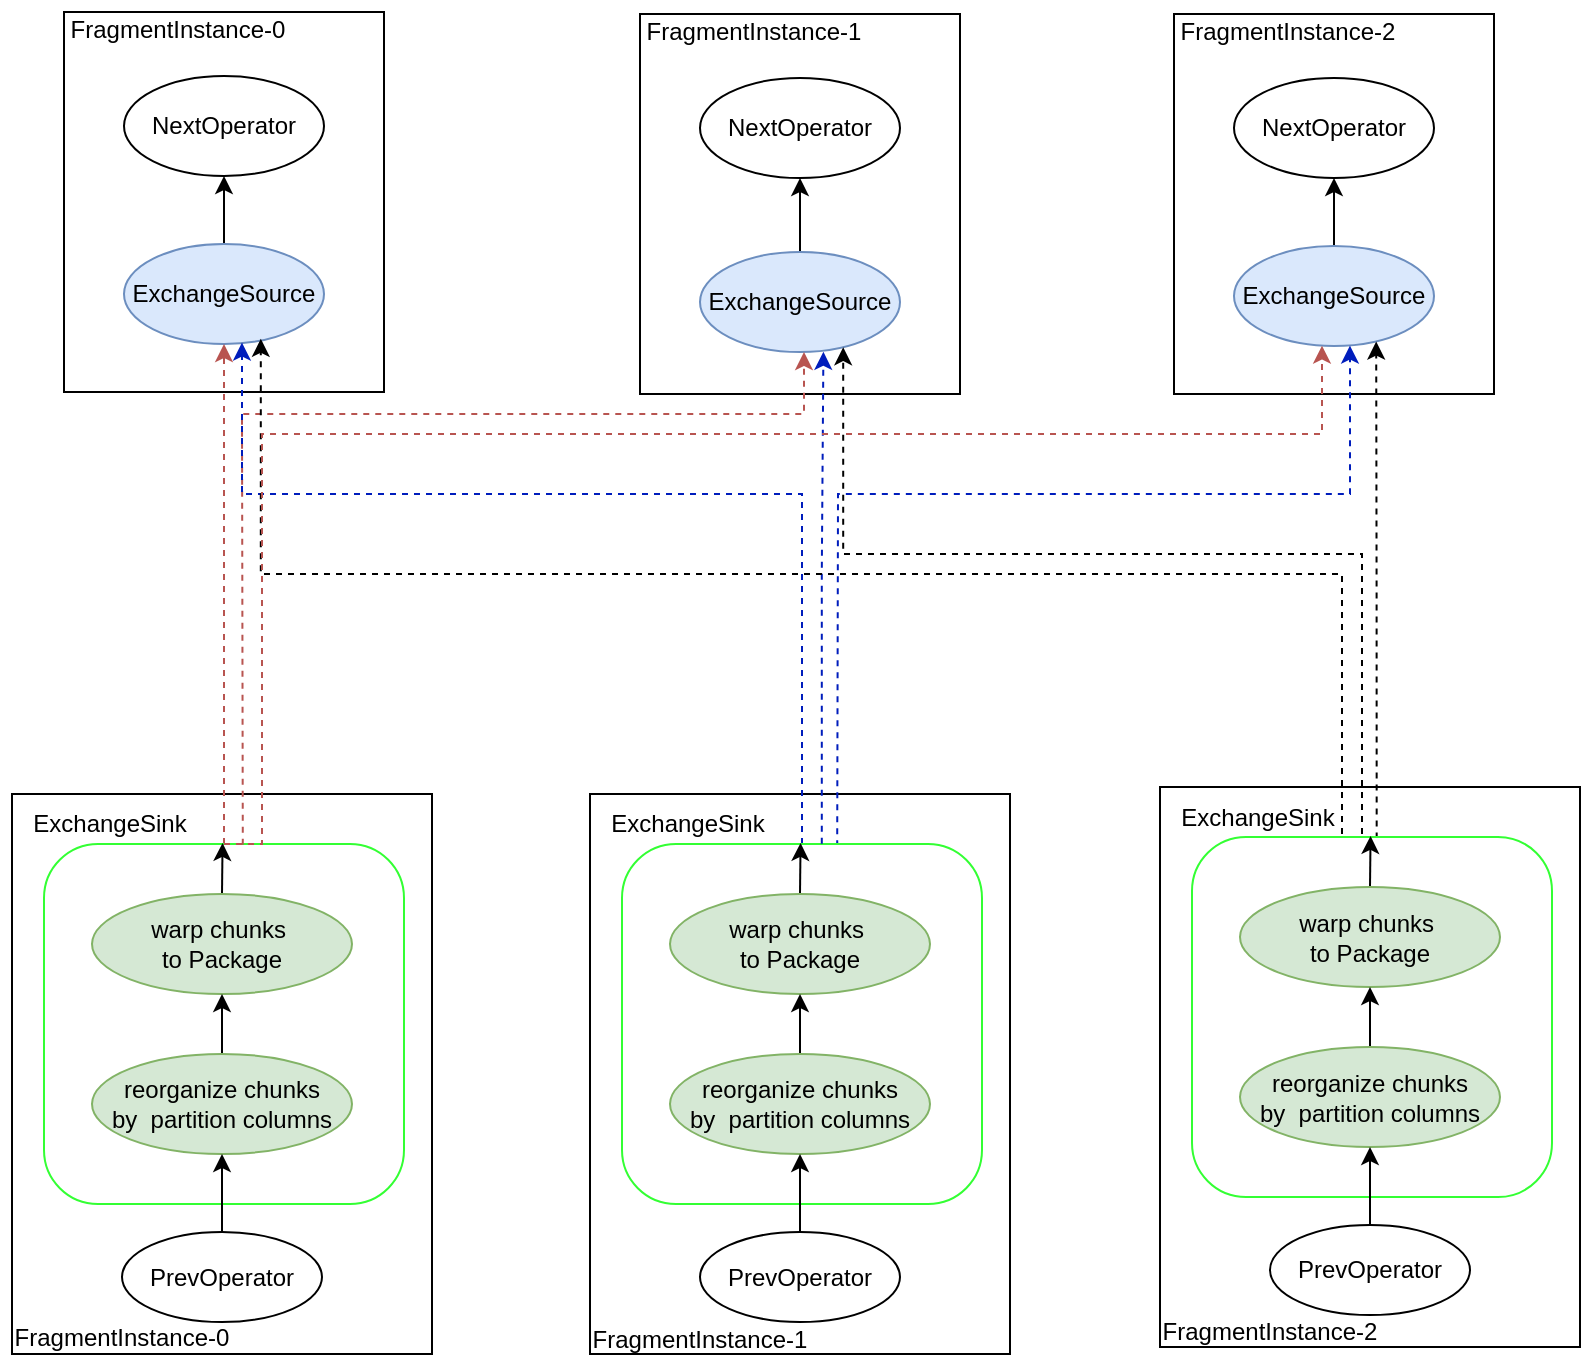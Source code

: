 <mxfile version="21.6.9" type="device">
  <diagram name="第 1 页" id="oALBMESEw7JyMi4aggSn">
    <mxGraphModel dx="2074" dy="1188" grid="1" gridSize="10" guides="1" tooltips="1" connect="1" arrows="1" fold="1" page="1" pageScale="1" pageWidth="827" pageHeight="1169" math="0" shadow="0">
      <root>
        <mxCell id="0" />
        <mxCell id="1" parent="0" />
        <mxCell id="Z49FHR9zqCtcoF9iOMIW-1" value="" style="rounded=0;whiteSpace=wrap;html=1;" parent="1" vertex="1">
          <mxGeometry x="51" y="289" width="160" height="190" as="geometry" />
        </mxCell>
        <mxCell id="Z49FHR9zqCtcoF9iOMIW-2" value="NextOperator" style="ellipse;whiteSpace=wrap;html=1;" parent="1" vertex="1">
          <mxGeometry x="81" y="321" width="100" height="50" as="geometry" />
        </mxCell>
        <mxCell id="Z49FHR9zqCtcoF9iOMIW-3" style="edgeStyle=orthogonalEdgeStyle;rounded=0;orthogonalLoop=1;jettySize=auto;html=1;exitX=0.5;exitY=0;exitDx=0;exitDy=0;entryX=0.5;entryY=1;entryDx=0;entryDy=0;" parent="1" source="Z49FHR9zqCtcoF9iOMIW-4" target="Z49FHR9zqCtcoF9iOMIW-2" edge="1">
          <mxGeometry relative="1" as="geometry" />
        </mxCell>
        <mxCell id="Z49FHR9zqCtcoF9iOMIW-4" value="ExchangeSource" style="ellipse;whiteSpace=wrap;html=1;fillColor=#dae8fc;strokeColor=#6c8ebf;" parent="1" vertex="1">
          <mxGeometry x="81" y="405" width="100" height="50" as="geometry" />
        </mxCell>
        <mxCell id="Z49FHR9zqCtcoF9iOMIW-5" value="FragmentInstance-0" style="text;html=1;strokeColor=none;fillColor=none;align=center;verticalAlign=middle;whiteSpace=wrap;rounded=0;" parent="1" vertex="1">
          <mxGeometry x="48" y="283" width="120" height="30" as="geometry" />
        </mxCell>
        <mxCell id="Z49FHR9zqCtcoF9iOMIW-6" value="" style="rounded=0;whiteSpace=wrap;html=1;" parent="1" vertex="1">
          <mxGeometry x="339" y="290" width="160" height="190" as="geometry" />
        </mxCell>
        <mxCell id="Z49FHR9zqCtcoF9iOMIW-7" value="NextOperator" style="ellipse;whiteSpace=wrap;html=1;" parent="1" vertex="1">
          <mxGeometry x="369" y="322" width="100" height="50" as="geometry" />
        </mxCell>
        <mxCell id="Z49FHR9zqCtcoF9iOMIW-8" style="edgeStyle=orthogonalEdgeStyle;rounded=0;orthogonalLoop=1;jettySize=auto;html=1;exitX=0.5;exitY=0;exitDx=0;exitDy=0;entryX=0.5;entryY=1;entryDx=0;entryDy=0;" parent="1" source="Z49FHR9zqCtcoF9iOMIW-9" target="Z49FHR9zqCtcoF9iOMIW-7" edge="1">
          <mxGeometry relative="1" as="geometry" />
        </mxCell>
        <mxCell id="Z49FHR9zqCtcoF9iOMIW-9" value="ExchangeSource" style="ellipse;whiteSpace=wrap;html=1;fillColor=#dae8fc;strokeColor=#6c8ebf;" parent="1" vertex="1">
          <mxGeometry x="369" y="409" width="100" height="50" as="geometry" />
        </mxCell>
        <mxCell id="Z49FHR9zqCtcoF9iOMIW-10" value="FragmentInstance-1" style="text;html=1;strokeColor=none;fillColor=none;align=center;verticalAlign=middle;whiteSpace=wrap;rounded=0;" parent="1" vertex="1">
          <mxGeometry x="336" y="284" width="120" height="30" as="geometry" />
        </mxCell>
        <mxCell id="Z49FHR9zqCtcoF9iOMIW-11" value="" style="rounded=0;whiteSpace=wrap;html=1;" parent="1" vertex="1">
          <mxGeometry x="606" y="290" width="160" height="190" as="geometry" />
        </mxCell>
        <mxCell id="Z49FHR9zqCtcoF9iOMIW-12" value="NextOperator" style="ellipse;whiteSpace=wrap;html=1;" parent="1" vertex="1">
          <mxGeometry x="636" y="322" width="100" height="50" as="geometry" />
        </mxCell>
        <mxCell id="Z49FHR9zqCtcoF9iOMIW-13" style="edgeStyle=orthogonalEdgeStyle;rounded=0;orthogonalLoop=1;jettySize=auto;html=1;exitX=0.5;exitY=0;exitDx=0;exitDy=0;entryX=0.5;entryY=1;entryDx=0;entryDy=0;" parent="1" source="Z49FHR9zqCtcoF9iOMIW-14" target="Z49FHR9zqCtcoF9iOMIW-12" edge="1">
          <mxGeometry relative="1" as="geometry" />
        </mxCell>
        <mxCell id="Z49FHR9zqCtcoF9iOMIW-14" value="ExchangeSource" style="ellipse;whiteSpace=wrap;html=1;fillColor=#dae8fc;strokeColor=#6c8ebf;" parent="1" vertex="1">
          <mxGeometry x="636" y="406" width="100" height="50" as="geometry" />
        </mxCell>
        <mxCell id="Z49FHR9zqCtcoF9iOMIW-15" value="FragmentInstance-2" style="text;html=1;strokeColor=none;fillColor=none;align=center;verticalAlign=middle;whiteSpace=wrap;rounded=0;" parent="1" vertex="1">
          <mxGeometry x="603" y="284" width="120" height="30" as="geometry" />
        </mxCell>
        <mxCell id="Z49FHR9zqCtcoF9iOMIW-16" value="" style="rounded=0;whiteSpace=wrap;html=1;" parent="1" vertex="1">
          <mxGeometry x="25" y="680" width="210" height="280" as="geometry" />
        </mxCell>
        <mxCell id="Z49FHR9zqCtcoF9iOMIW-23" value="FragmentInstance-0" style="text;html=1;strokeColor=none;fillColor=none;align=center;verticalAlign=middle;whiteSpace=wrap;rounded=0;" parent="1" vertex="1">
          <mxGeometry x="20" y="937" width="120" height="30" as="geometry" />
        </mxCell>
        <mxCell id="Z49FHR9zqCtcoF9iOMIW-62" style="edgeStyle=orthogonalEdgeStyle;rounded=0;orthogonalLoop=1;jettySize=auto;html=1;exitX=0.5;exitY=0;exitDx=0;exitDy=0;dashed=1;fillColor=#f8cecc;strokeColor=#b85450;" parent="1" source="Z49FHR9zqCtcoF9iOMIW-29" target="Z49FHR9zqCtcoF9iOMIW-4" edge="1">
          <mxGeometry relative="1" as="geometry" />
        </mxCell>
        <mxCell id="Z49FHR9zqCtcoF9iOMIW-29" value="" style="rounded=1;whiteSpace=wrap;html=1;strokeColor=#33FF33;" parent="1" vertex="1">
          <mxGeometry x="41" y="705" width="180" height="180" as="geometry" />
        </mxCell>
        <mxCell id="Z49FHR9zqCtcoF9iOMIW-65" style="edgeStyle=orthogonalEdgeStyle;rounded=0;orthogonalLoop=1;jettySize=auto;html=1;exitX=0.552;exitY=0.002;exitDx=0;exitDy=0;entryX=0.5;entryY=1;entryDx=0;entryDy=0;dashed=1;exitPerimeter=0;fillColor=#f8cecc;strokeColor=#b85450;" parent="1" source="Z49FHR9zqCtcoF9iOMIW-29" edge="1">
          <mxGeometry relative="1" as="geometry">
            <mxPoint x="131.0" y="702.5" as="sourcePoint" />
            <mxPoint x="421" y="459" as="targetPoint" />
            <Array as="points">
              <mxPoint x="140" y="703" />
              <mxPoint x="140" y="490" />
              <mxPoint x="421" y="490" />
            </Array>
          </mxGeometry>
        </mxCell>
        <mxCell id="Z49FHR9zqCtcoF9iOMIW-30" value="ExchangeSink" style="text;html=1;strokeColor=none;fillColor=none;align=center;verticalAlign=middle;whiteSpace=wrap;rounded=0;" parent="1" vertex="1">
          <mxGeometry x="19" y="680" width="110" height="30" as="geometry" />
        </mxCell>
        <mxCell id="Z49FHR9zqCtcoF9iOMIW-35" style="edgeStyle=orthogonalEdgeStyle;rounded=0;orthogonalLoop=1;jettySize=auto;html=1;exitX=0.5;exitY=0;exitDx=0;exitDy=0;entryX=0.496;entryY=-0.003;entryDx=0;entryDy=0;entryPerimeter=0;" parent="1" source="Z49FHR9zqCtcoF9iOMIW-31" target="Z49FHR9zqCtcoF9iOMIW-29" edge="1">
          <mxGeometry relative="1" as="geometry" />
        </mxCell>
        <mxCell id="Z49FHR9zqCtcoF9iOMIW-31" value="warp chunks&amp;nbsp;&lt;br style=&quot;border-color: var(--border-color);&quot;&gt;to Package" style="ellipse;whiteSpace=wrap;html=1;fillColor=#d5e8d4;strokeColor=#82b366;" parent="1" vertex="1">
          <mxGeometry x="65" y="730" width="130" height="50" as="geometry" />
        </mxCell>
        <mxCell id="Z49FHR9zqCtcoF9iOMIW-33" style="edgeStyle=orthogonalEdgeStyle;rounded=0;orthogonalLoop=1;jettySize=auto;html=1;exitX=0.5;exitY=0;exitDx=0;exitDy=0;entryX=0.5;entryY=1;entryDx=0;entryDy=0;" parent="1" source="Z49FHR9zqCtcoF9iOMIW-32" target="Z49FHR9zqCtcoF9iOMIW-31" edge="1">
          <mxGeometry relative="1" as="geometry" />
        </mxCell>
        <mxCell id="Z49FHR9zqCtcoF9iOMIW-32" value="reorganize chunks&lt;br style=&quot;border-color: var(--border-color);&quot;&gt;by&amp;nbsp; partition columns" style="ellipse;whiteSpace=wrap;html=1;fillColor=#d5e8d4;strokeColor=#82b366;" parent="1" vertex="1">
          <mxGeometry x="65" y="810" width="130" height="50" as="geometry" />
        </mxCell>
        <mxCell id="Z49FHR9zqCtcoF9iOMIW-41" style="edgeStyle=orthogonalEdgeStyle;rounded=0;orthogonalLoop=1;jettySize=auto;html=1;exitX=0.5;exitY=0;exitDx=0;exitDy=0;entryX=0.5;entryY=1;entryDx=0;entryDy=0;" parent="1" source="Z49FHR9zqCtcoF9iOMIW-40" target="Z49FHR9zqCtcoF9iOMIW-32" edge="1">
          <mxGeometry relative="1" as="geometry" />
        </mxCell>
        <mxCell id="Z49FHR9zqCtcoF9iOMIW-40" value="PrevOperator" style="ellipse;whiteSpace=wrap;html=1;" parent="1" vertex="1">
          <mxGeometry x="80" y="899" width="100" height="45" as="geometry" />
        </mxCell>
        <mxCell id="Z49FHR9zqCtcoF9iOMIW-42" value="" style="rounded=0;whiteSpace=wrap;html=1;" parent="1" vertex="1">
          <mxGeometry x="314" y="680" width="210" height="280" as="geometry" />
        </mxCell>
        <mxCell id="Z49FHR9zqCtcoF9iOMIW-43" value="FragmentInstance-1" style="text;html=1;strokeColor=none;fillColor=none;align=center;verticalAlign=middle;whiteSpace=wrap;rounded=0;" parent="1" vertex="1">
          <mxGeometry x="309" y="938" width="120" height="30" as="geometry" />
        </mxCell>
        <mxCell id="Z49FHR9zqCtcoF9iOMIW-68" style="edgeStyle=orthogonalEdgeStyle;rounded=0;orthogonalLoop=1;jettySize=auto;html=1;exitX=0.5;exitY=0;exitDx=0;exitDy=0;entryX=0.597;entryY=0.986;entryDx=0;entryDy=0;entryPerimeter=0;dashed=1;fillColor=#0050ef;strokeColor=#001DBC;" parent="1" source="Z49FHR9zqCtcoF9iOMIW-44" target="Z49FHR9zqCtcoF9iOMIW-4" edge="1">
          <mxGeometry relative="1" as="geometry">
            <Array as="points">
              <mxPoint x="420" y="530" />
              <mxPoint x="140" y="530" />
              <mxPoint x="140" y="454" />
            </Array>
          </mxGeometry>
        </mxCell>
        <mxCell id="Z49FHR9zqCtcoF9iOMIW-69" style="edgeStyle=orthogonalEdgeStyle;rounded=0;orthogonalLoop=1;jettySize=auto;html=1;exitX=0.598;exitY=-0.006;exitDx=0;exitDy=0;entryX=0.58;entryY=0.996;entryDx=0;entryDy=0;entryPerimeter=0;exitPerimeter=0;dashed=1;fillColor=#0050ef;strokeColor=#001DBC;" parent="1" edge="1">
          <mxGeometry relative="1" as="geometry">
            <mxPoint x="437.64" y="703.92" as="sourcePoint" />
            <mxPoint x="694" y="455.8" as="targetPoint" />
            <Array as="points">
              <mxPoint x="438" y="705" />
              <mxPoint x="438" y="530" />
              <mxPoint x="681" y="530" />
            </Array>
          </mxGeometry>
        </mxCell>
        <mxCell id="Z49FHR9zqCtcoF9iOMIW-44" value="" style="rounded=1;whiteSpace=wrap;html=1;strokeColor=#33FF33;" parent="1" vertex="1">
          <mxGeometry x="330" y="705" width="180" height="180" as="geometry" />
        </mxCell>
        <mxCell id="Z49FHR9zqCtcoF9iOMIW-67" style="edgeStyle=orthogonalEdgeStyle;rounded=0;orthogonalLoop=1;jettySize=auto;html=1;exitX=0.555;exitY=-0.001;exitDx=0;exitDy=0;entryX=0.617;entryY=0.998;entryDx=0;entryDy=0;entryPerimeter=0;exitPerimeter=0;dashed=1;fillColor=#0050ef;strokeColor=#001DBC;" parent="1" source="Z49FHR9zqCtcoF9iOMIW-44" target="Z49FHR9zqCtcoF9iOMIW-9" edge="1">
          <mxGeometry relative="1" as="geometry">
            <Array as="points">
              <mxPoint x="430" y="569" />
              <mxPoint x="431" y="569" />
            </Array>
          </mxGeometry>
        </mxCell>
        <mxCell id="Z49FHR9zqCtcoF9iOMIW-45" value="ExchangeSink" style="text;html=1;strokeColor=none;fillColor=none;align=center;verticalAlign=middle;whiteSpace=wrap;rounded=0;" parent="1" vertex="1">
          <mxGeometry x="308" y="680" width="110" height="30" as="geometry" />
        </mxCell>
        <mxCell id="Z49FHR9zqCtcoF9iOMIW-46" style="edgeStyle=orthogonalEdgeStyle;rounded=0;orthogonalLoop=1;jettySize=auto;html=1;exitX=0.5;exitY=0;exitDx=0;exitDy=0;entryX=0.496;entryY=-0.003;entryDx=0;entryDy=0;entryPerimeter=0;" parent="1" source="Z49FHR9zqCtcoF9iOMIW-47" target="Z49FHR9zqCtcoF9iOMIW-44" edge="1">
          <mxGeometry relative="1" as="geometry" />
        </mxCell>
        <mxCell id="Z49FHR9zqCtcoF9iOMIW-47" value="warp chunks&amp;nbsp;&lt;br style=&quot;border-color: var(--border-color);&quot;&gt;to Package" style="ellipse;whiteSpace=wrap;html=1;fillColor=#d5e8d4;strokeColor=#82b366;" parent="1" vertex="1">
          <mxGeometry x="354" y="730" width="130" height="50" as="geometry" />
        </mxCell>
        <mxCell id="Z49FHR9zqCtcoF9iOMIW-48" style="edgeStyle=orthogonalEdgeStyle;rounded=0;orthogonalLoop=1;jettySize=auto;html=1;exitX=0.5;exitY=0;exitDx=0;exitDy=0;entryX=0.5;entryY=1;entryDx=0;entryDy=0;" parent="1" source="Z49FHR9zqCtcoF9iOMIW-49" target="Z49FHR9zqCtcoF9iOMIW-47" edge="1">
          <mxGeometry relative="1" as="geometry" />
        </mxCell>
        <mxCell id="Z49FHR9zqCtcoF9iOMIW-49" value="reorganize chunks&lt;br style=&quot;border-color: var(--border-color);&quot;&gt;by&amp;nbsp; partition columns" style="ellipse;whiteSpace=wrap;html=1;fillColor=#d5e8d4;strokeColor=#82b366;" parent="1" vertex="1">
          <mxGeometry x="354" y="810" width="130" height="50" as="geometry" />
        </mxCell>
        <mxCell id="Z49FHR9zqCtcoF9iOMIW-50" style="edgeStyle=orthogonalEdgeStyle;rounded=0;orthogonalLoop=1;jettySize=auto;html=1;exitX=0.5;exitY=0;exitDx=0;exitDy=0;entryX=0.5;entryY=1;entryDx=0;entryDy=0;" parent="1" source="Z49FHR9zqCtcoF9iOMIW-51" target="Z49FHR9zqCtcoF9iOMIW-49" edge="1">
          <mxGeometry relative="1" as="geometry" />
        </mxCell>
        <mxCell id="Z49FHR9zqCtcoF9iOMIW-51" value="PrevOperator" style="ellipse;whiteSpace=wrap;html=1;" parent="1" vertex="1">
          <mxGeometry x="369" y="899" width="100" height="45" as="geometry" />
        </mxCell>
        <mxCell id="Z49FHR9zqCtcoF9iOMIW-52" value="" style="rounded=0;whiteSpace=wrap;html=1;" parent="1" vertex="1">
          <mxGeometry x="599" y="676.5" width="210" height="280" as="geometry" />
        </mxCell>
        <mxCell id="Z49FHR9zqCtcoF9iOMIW-53" value="FragmentInstance-2" style="text;html=1;strokeColor=none;fillColor=none;align=center;verticalAlign=middle;whiteSpace=wrap;rounded=0;" parent="1" vertex="1">
          <mxGeometry x="594" y="933.5" width="120" height="30" as="geometry" />
        </mxCell>
        <mxCell id="Z49FHR9zqCtcoF9iOMIW-72" style="edgeStyle=orthogonalEdgeStyle;rounded=0;orthogonalLoop=1;jettySize=auto;html=1;exitX=0.513;exitY=0.004;exitDx=0;exitDy=0;entryX=0.691;entryY=0.955;entryDx=0;entryDy=0;entryPerimeter=0;exitPerimeter=0;dashed=1;" parent="1" source="Z49FHR9zqCtcoF9iOMIW-54" edge="1">
          <mxGeometry relative="1" as="geometry">
            <mxPoint x="707" y="701.5" as="sourcePoint" />
            <mxPoint x="707.1" y="453.75" as="targetPoint" />
          </mxGeometry>
        </mxCell>
        <mxCell id="Z49FHR9zqCtcoF9iOMIW-54" value="" style="rounded=1;whiteSpace=wrap;html=1;strokeColor=#33FF33;" parent="1" vertex="1">
          <mxGeometry x="615" y="701.5" width="180" height="180" as="geometry" />
        </mxCell>
        <mxCell id="Z49FHR9zqCtcoF9iOMIW-70" style="edgeStyle=orthogonalEdgeStyle;rounded=0;orthogonalLoop=1;jettySize=auto;html=1;entryX=0.684;entryY=0.948;entryDx=0;entryDy=0;entryPerimeter=0;dashed=1;" parent="1" target="Z49FHR9zqCtcoF9iOMIW-4" edge="1">
          <mxGeometry relative="1" as="geometry">
            <mxPoint x="690" y="700" as="sourcePoint" />
            <Array as="points">
              <mxPoint x="690" y="570" />
              <mxPoint x="149" y="570" />
            </Array>
          </mxGeometry>
        </mxCell>
        <mxCell id="Z49FHR9zqCtcoF9iOMIW-71" style="edgeStyle=orthogonalEdgeStyle;rounded=0;orthogonalLoop=1;jettySize=auto;html=1;entryX=0.716;entryY=0.952;entryDx=0;entryDy=0;entryPerimeter=0;dashed=1;" parent="1" target="Z49FHR9zqCtcoF9iOMIW-9" edge="1">
          <mxGeometry relative="1" as="geometry">
            <mxPoint x="700" y="700" as="sourcePoint" />
            <mxPoint x="440" y="460" as="targetPoint" />
            <Array as="points">
              <mxPoint x="700" y="560" />
              <mxPoint x="441" y="560" />
            </Array>
          </mxGeometry>
        </mxCell>
        <mxCell id="Z49FHR9zqCtcoF9iOMIW-55" value="ExchangeSink" style="text;html=1;strokeColor=none;fillColor=none;align=center;verticalAlign=middle;whiteSpace=wrap;rounded=0;" parent="1" vertex="1">
          <mxGeometry x="593" y="676.5" width="110" height="30" as="geometry" />
        </mxCell>
        <mxCell id="Z49FHR9zqCtcoF9iOMIW-56" style="edgeStyle=orthogonalEdgeStyle;rounded=0;orthogonalLoop=1;jettySize=auto;html=1;exitX=0.5;exitY=0;exitDx=0;exitDy=0;entryX=0.496;entryY=-0.003;entryDx=0;entryDy=0;entryPerimeter=0;" parent="1" source="Z49FHR9zqCtcoF9iOMIW-57" target="Z49FHR9zqCtcoF9iOMIW-54" edge="1">
          <mxGeometry relative="1" as="geometry" />
        </mxCell>
        <mxCell id="Z49FHR9zqCtcoF9iOMIW-57" value="warp chunks&amp;nbsp;&lt;br style=&quot;border-color: var(--border-color);&quot;&gt;to Package" style="ellipse;whiteSpace=wrap;html=1;fillColor=#d5e8d4;strokeColor=#82b366;" parent="1" vertex="1">
          <mxGeometry x="639" y="726.5" width="130" height="50" as="geometry" />
        </mxCell>
        <mxCell id="Z49FHR9zqCtcoF9iOMIW-58" style="edgeStyle=orthogonalEdgeStyle;rounded=0;orthogonalLoop=1;jettySize=auto;html=1;exitX=0.5;exitY=0;exitDx=0;exitDy=0;entryX=0.5;entryY=1;entryDx=0;entryDy=0;" parent="1" source="Z49FHR9zqCtcoF9iOMIW-59" target="Z49FHR9zqCtcoF9iOMIW-57" edge="1">
          <mxGeometry relative="1" as="geometry" />
        </mxCell>
        <mxCell id="Z49FHR9zqCtcoF9iOMIW-59" value="reorganize chunks&lt;br style=&quot;border-color: var(--border-color);&quot;&gt;by&amp;nbsp; partition columns" style="ellipse;whiteSpace=wrap;html=1;fillColor=#d5e8d4;strokeColor=#82b366;" parent="1" vertex="1">
          <mxGeometry x="639" y="806.5" width="130" height="50" as="geometry" />
        </mxCell>
        <mxCell id="Z49FHR9zqCtcoF9iOMIW-60" style="edgeStyle=orthogonalEdgeStyle;rounded=0;orthogonalLoop=1;jettySize=auto;html=1;exitX=0.5;exitY=0;exitDx=0;exitDy=0;entryX=0.5;entryY=1;entryDx=0;entryDy=0;" parent="1" source="Z49FHR9zqCtcoF9iOMIW-61" target="Z49FHR9zqCtcoF9iOMIW-59" edge="1">
          <mxGeometry relative="1" as="geometry" />
        </mxCell>
        <mxCell id="Z49FHR9zqCtcoF9iOMIW-61" value="PrevOperator" style="ellipse;whiteSpace=wrap;html=1;" parent="1" vertex="1">
          <mxGeometry x="654" y="895.5" width="100" height="45" as="geometry" />
        </mxCell>
        <mxCell id="Z49FHR9zqCtcoF9iOMIW-66" style="edgeStyle=orthogonalEdgeStyle;rounded=0;orthogonalLoop=1;jettySize=auto;html=1;dashed=1;exitX=0.5;exitY=0;exitDx=0;exitDy=0;fillColor=#f8cecc;strokeColor=#b85450;" parent="1" source="Z49FHR9zqCtcoF9iOMIW-29" target="Z49FHR9zqCtcoF9iOMIW-14" edge="1">
          <mxGeometry relative="1" as="geometry">
            <mxPoint x="150" y="700" as="sourcePoint" />
            <mxPoint x="673" y="460" as="targetPoint" />
            <Array as="points">
              <mxPoint x="150" y="705" />
              <mxPoint x="150" y="500" />
              <mxPoint x="680" y="500" />
            </Array>
          </mxGeometry>
        </mxCell>
      </root>
    </mxGraphModel>
  </diagram>
</mxfile>
